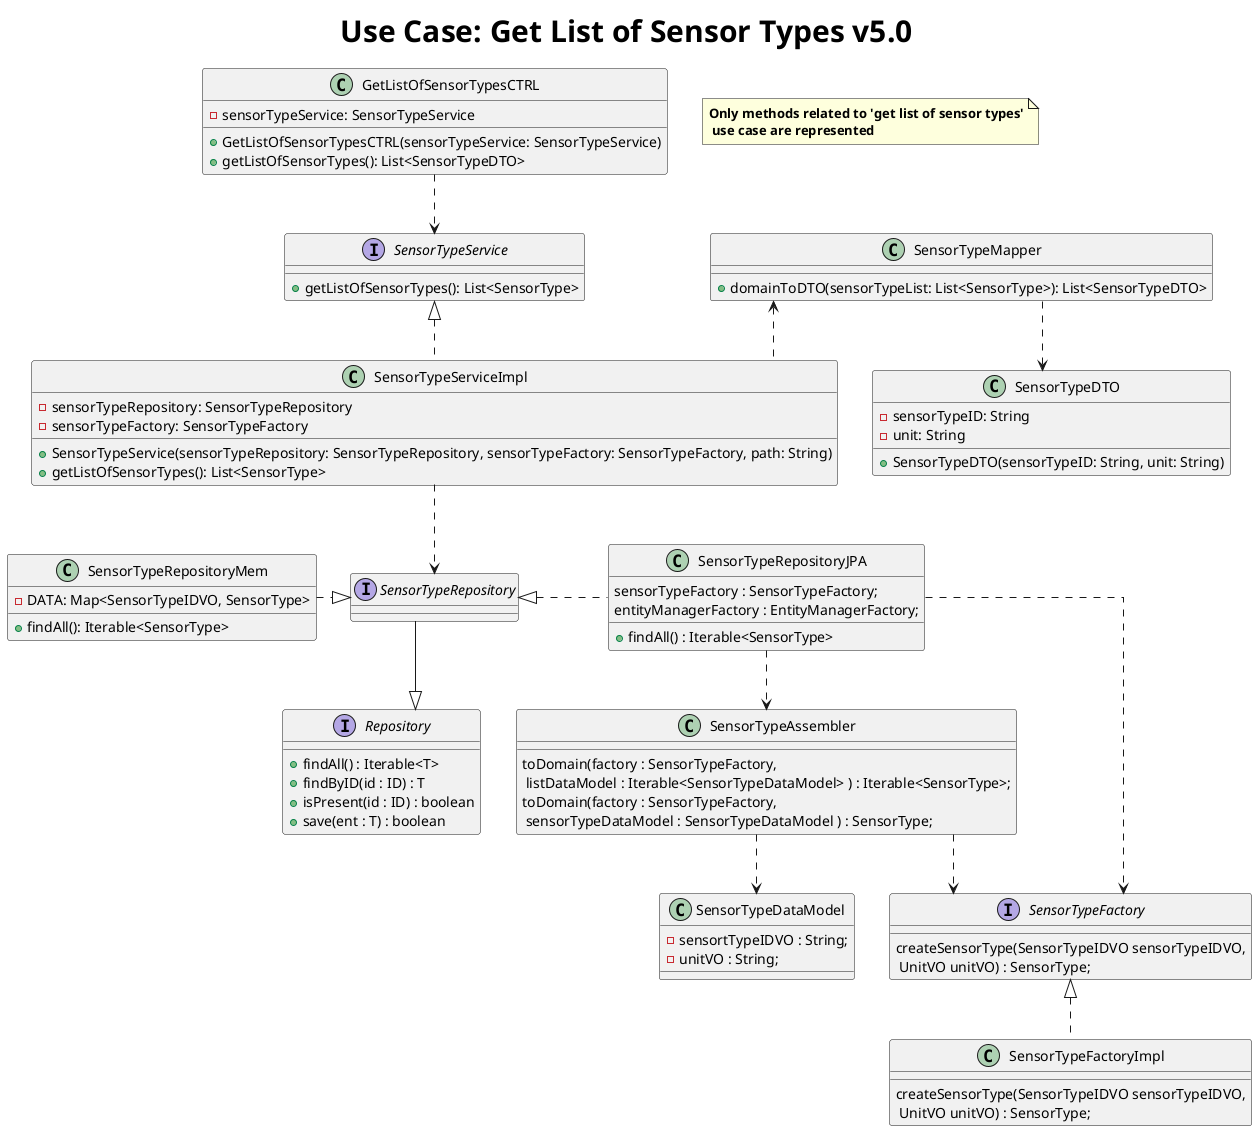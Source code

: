 @startuml
title <size: 30> Use Case: Get List of Sensor Types v5.0
note "<b>Only methods related to 'get list of sensor types'\n<b> use case are represented" as N1
skinparam linetype ortho

GetListOfSensorTypesCTRL ..> SensorTypeService


SensorTypeServiceImpl ..down> SensorTypeRepository
SensorTypeServiceImpl ..up|> SensorTypeService
SensorTypeServiceImpl ..up> SensorTypeMapper
SensorTypeRepositoryMem ..right|> SensorTypeRepository
SensorTypeRepositoryJPA ..left|> SensorTypeRepository
SensorTypeRepository --|> Repository
SensorTypeMapper ..> SensorTypeDTO
SensorTypeRepositoryJPA ..right> SensorTypeFactory
SensorTypeFactoryImpl ..up|> SensorTypeFactory
SensorTypeRepositoryJPA ..down> SensorTypeAssembler
SensorTypeAssembler ..> SensorTypeFactory
SensorTypeAssembler ..> SensorTypeDataModel

class SensorTypeDataModel{
    - sensortTypeIDVO : String;
    - unitVO : String;
}


class SensorTypeAssembler{
    toDomain(factory : SensorTypeFactory,\n listDataModel : Iterable<SensorTypeDataModel> ) : Iterable<SensorType>;
    toDomain(factory : SensorTypeFactory,\n sensorTypeDataModel : SensorTypeDataModel ) : SensorType;
}


class SensorTypeFactoryImpl{
    createSensorType(SensorTypeIDVO sensorTypeIDVO,\n UnitVO unitVO) : SensorType;
}

interface SensorTypeFactory{
    createSensorType(SensorTypeIDVO sensorTypeIDVO,\n UnitVO unitVO) : SensorType;
}

class SensorTypeRepositoryJPA{
    sensorTypeFactory : SensorTypeFactory;
    entityManagerFactory : EntityManagerFactory;
    + findAll() : Iterable<SensorType>
}

class GetListOfSensorTypesCTRL {
    - sensorTypeService: SensorTypeService
    +GetListOfSensorTypesCTRL(sensorTypeService: SensorTypeService)
    +getListOfSensorTypes(): List<SensorTypeDTO>
}

class SensorTypeServiceImpl {
    - sensorTypeRepository: SensorTypeRepository
    - sensorTypeFactory: SensorTypeFactory
    +SensorTypeService(sensorTypeRepository: SensorTypeRepository, sensorTypeFactory: SensorTypeFactory, path: String)
    +getListOfSensorTypes(): List<SensorType>
}

class SensorTypeRepositoryMem{
    - DATA: Map<SensorTypeIDVO, SensorType>
    + findAll(): Iterable<SensorType>
}

class SensorTypeMapper {
    +domainToDTO(sensorTypeList: List<SensorType>): List<SensorTypeDTO>
}

interface SensorTypeService {
    + getListOfSensorTypes(): List<SensorType>
}

interface SensorTypeRepository {}

interface Repository {
    + findAll() : Iterable<T>
    + findByID(id : ID) : T
    + isPresent(id : ID) : boolean
    + save(ent : T) : boolean
}

class SensorTypeDTO {
    - sensorTypeID: String
    - unit: String
    +SensorTypeDTO(sensorTypeID: String, unit: String)
}

@enduml